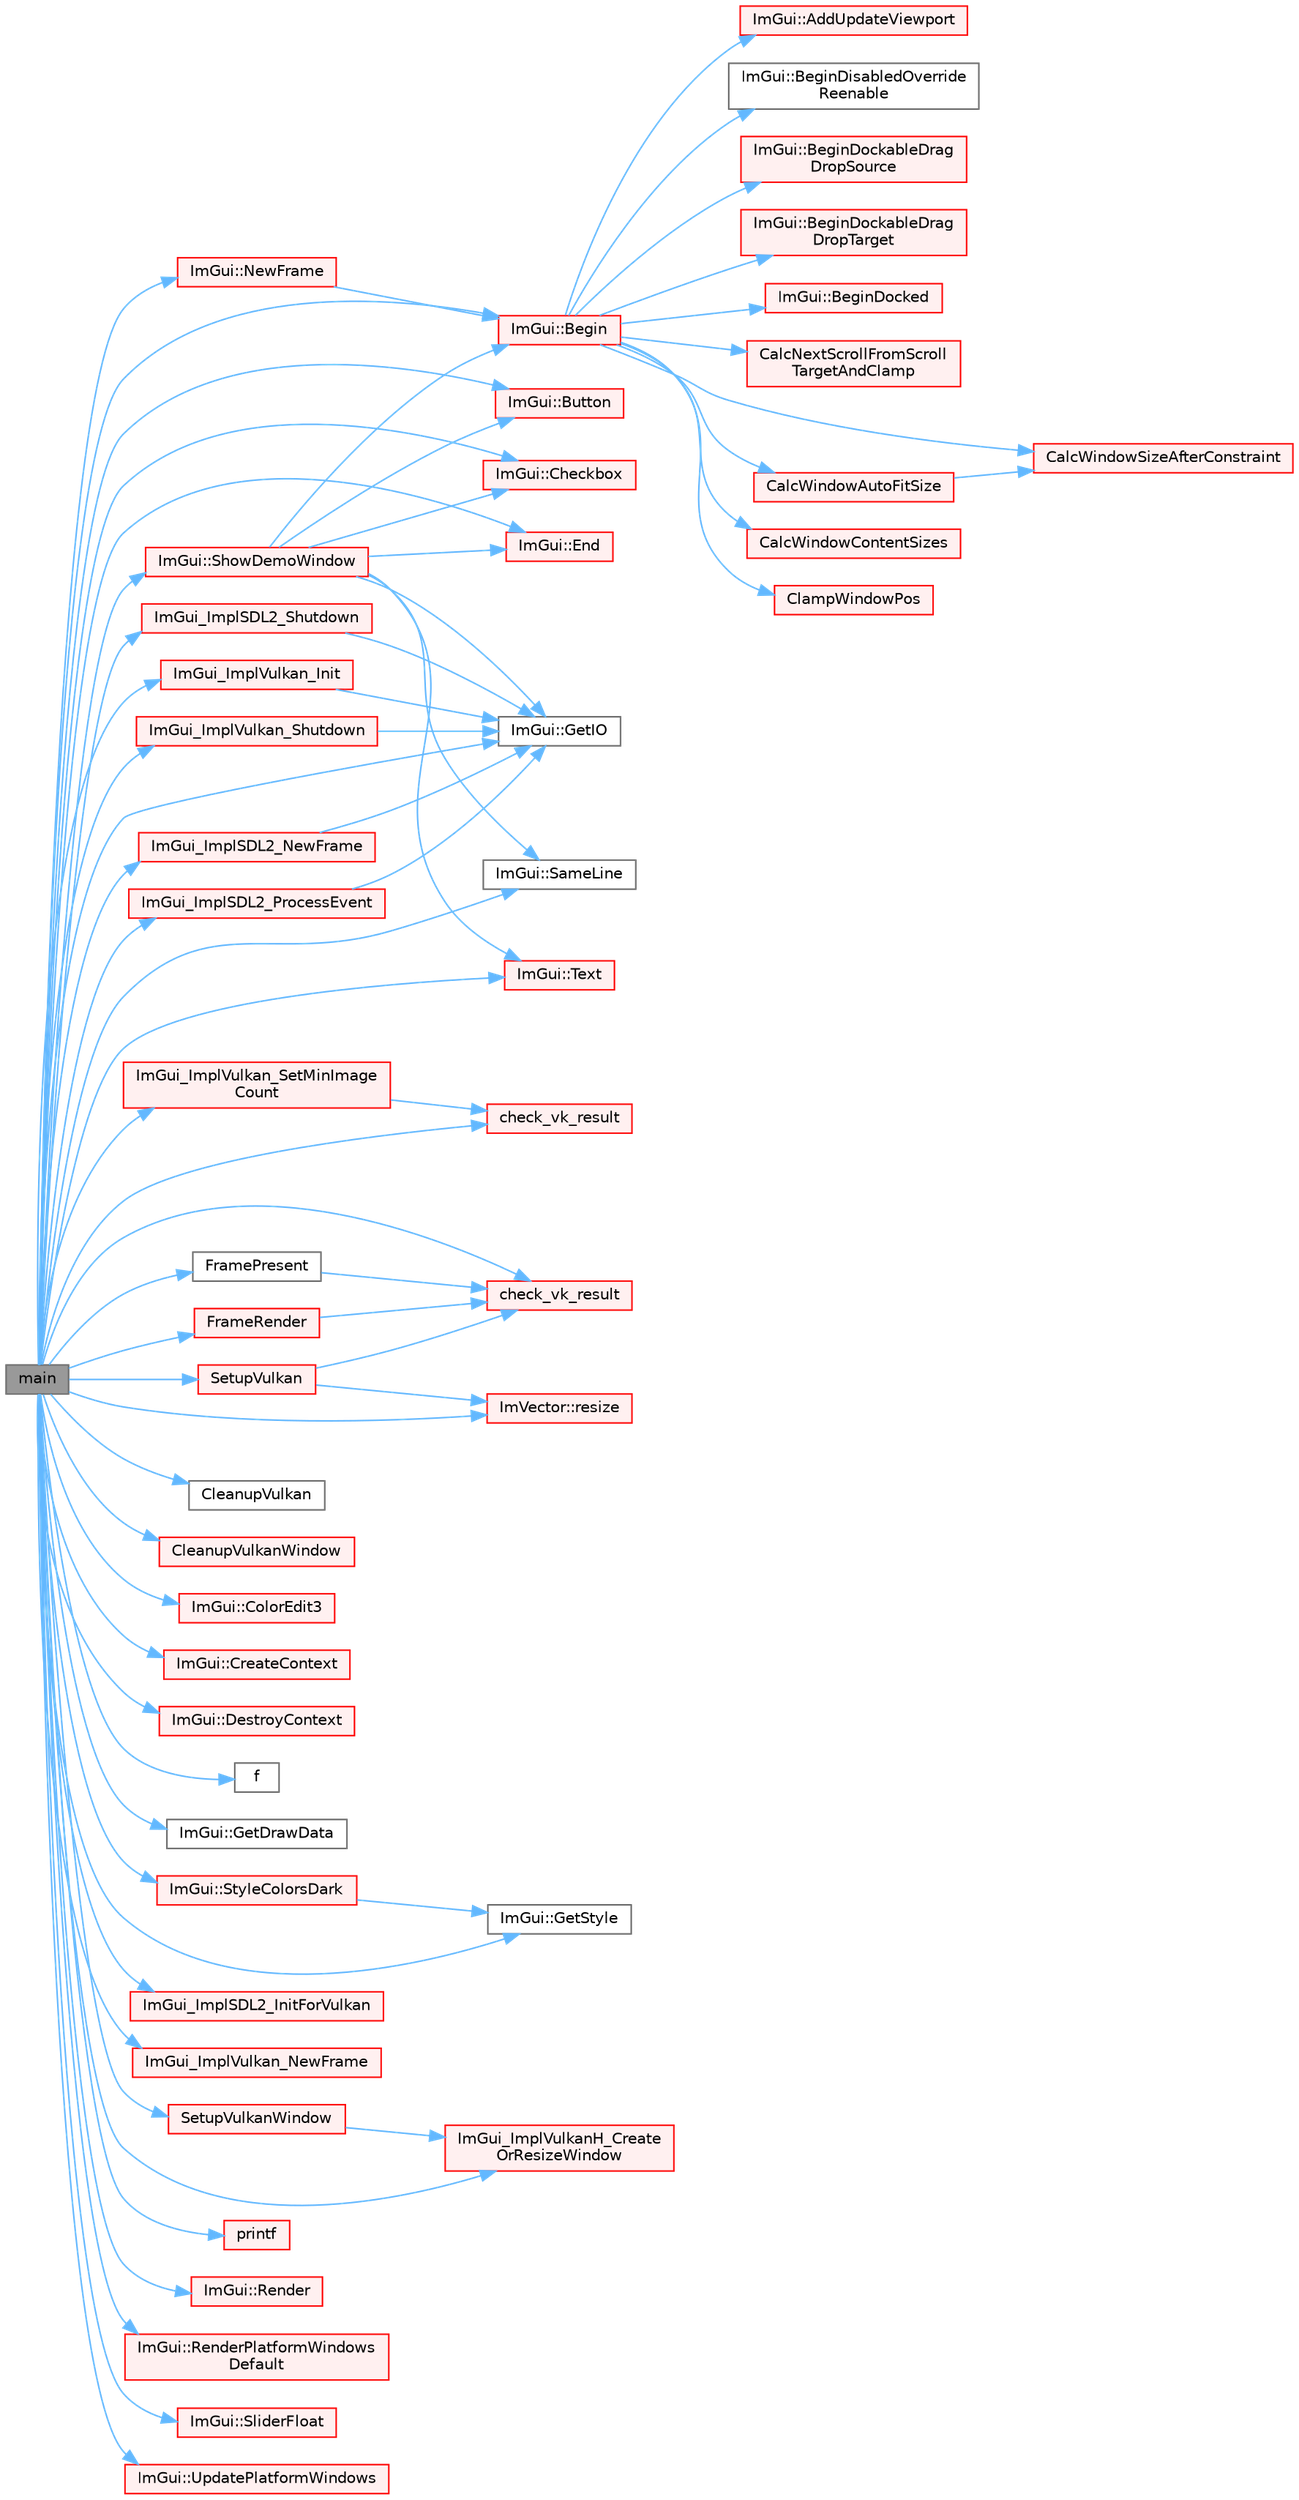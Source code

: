 digraph "main"
{
 // LATEX_PDF_SIZE
  bgcolor="transparent";
  edge [fontname=Helvetica,fontsize=10,labelfontname=Helvetica,labelfontsize=10];
  node [fontname=Helvetica,fontsize=10,shape=box,height=0.2,width=0.4];
  rankdir="LR";
  Node1 [id="Node000001",label="main",height=0.2,width=0.4,color="gray40", fillcolor="grey60", style="filled", fontcolor="black",tooltip=" "];
  Node1 -> Node2 [id="edge1_Node000001_Node000002",color="steelblue1",style="solid",tooltip=" "];
  Node2 [id="Node000002",label="ImGui::Begin",height=0.2,width=0.4,color="red", fillcolor="#FFF0F0", style="filled",URL="$namespace_im_gui.html#a581e58db0bc930bafa4a5d23093a2b99",tooltip=" "];
  Node2 -> Node3 [id="edge2_Node000002_Node000003",color="steelblue1",style="solid",tooltip=" "];
  Node3 [id="Node000003",label="ImGui::AddUpdateViewport",height=0.2,width=0.4,color="red", fillcolor="#FFF0F0", style="filled",URL="$namespace_im_gui.html#ada58e5d3e2efc3cef60f213d771408d8",tooltip=" "];
  Node2 -> Node24 [id="edge3_Node000002_Node000024",color="steelblue1",style="solid",tooltip=" "];
  Node24 [id="Node000024",label="ImGui::BeginDisabledOverride\lReenable",height=0.2,width=0.4,color="grey40", fillcolor="white", style="filled",URL="$namespace_im_gui.html#a26b36756e219b7129f894e1c2feb17a8",tooltip=" "];
  Node2 -> Node25 [id="edge4_Node000002_Node000025",color="steelblue1",style="solid",tooltip=" "];
  Node25 [id="Node000025",label="ImGui::BeginDockableDrag\lDropSource",height=0.2,width=0.4,color="red", fillcolor="#FFF0F0", style="filled",URL="$namespace_im_gui.html#a7a435b1565d4884e42a5ee5667f21a1f",tooltip=" "];
  Node2 -> Node374 [id="edge5_Node000002_Node000374",color="steelblue1",style="solid",tooltip=" "];
  Node374 [id="Node000374",label="ImGui::BeginDockableDrag\lDropTarget",height=0.2,width=0.4,color="red", fillcolor="#FFF0F0", style="filled",URL="$namespace_im_gui.html#a1725ff3becdb963b97c16d69d4c9f308",tooltip=" "];
  Node2 -> Node416 [id="edge6_Node000002_Node000416",color="steelblue1",style="solid",tooltip=" "];
  Node416 [id="Node000416",label="ImGui::BeginDocked",height=0.2,width=0.4,color="red", fillcolor="#FFF0F0", style="filled",URL="$namespace_im_gui.html#a627bb85e7c0ab597360f63719bfb1e55",tooltip=" "];
  Node2 -> Node267 [id="edge7_Node000002_Node000267",color="steelblue1",style="solid",tooltip=" "];
  Node267 [id="Node000267",label="CalcNextScrollFromScroll\lTargetAndClamp",height=0.2,width=0.4,color="red", fillcolor="#FFF0F0", style="filled",URL="$imgui_8cpp.html#a07abb80a54115cb5cf9da03351e29533",tooltip=" "];
  Node2 -> Node243 [id="edge8_Node000002_Node000243",color="steelblue1",style="solid",tooltip=" "];
  Node243 [id="Node000243",label="CalcWindowAutoFitSize",height=0.2,width=0.4,color="red", fillcolor="#FFF0F0", style="filled",URL="$imgui_8cpp.html#acbe6338daf87dc6ab636f02f1367eb41",tooltip=" "];
  Node243 -> Node246 [id="edge9_Node000243_Node000246",color="steelblue1",style="solid",tooltip=" "];
  Node246 [id="Node000246",label="CalcWindowSizeAfterConstraint",height=0.2,width=0.4,color="red", fillcolor="#FFF0F0", style="filled",URL="$imgui_8cpp.html#a0c4618a6985c33c4936f1d9f1c7b26b4",tooltip=" "];
  Node2 -> Node248 [id="edge10_Node000002_Node000248",color="steelblue1",style="solid",tooltip=" "];
  Node248 [id="Node000248",label="CalcWindowContentSizes",height=0.2,width=0.4,color="red", fillcolor="#FFF0F0", style="filled",URL="$imgui_8cpp.html#a6eddef51b4880a9f1dca88837f71fc6e",tooltip=" "];
  Node2 -> Node246 [id="edge11_Node000002_Node000246",color="steelblue1",style="solid",tooltip=" "];
  Node2 -> Node457 [id="edge12_Node000002_Node000457",color="steelblue1",style="solid",tooltip=" "];
  Node457 [id="Node000457",label="ClampWindowPos",height=0.2,width=0.4,color="red", fillcolor="#FFF0F0", style="filled",URL="$imgui_8cpp.html#a27b88f27774c413d5578ab6a3f989872",tooltip=" "];
  Node1 -> Node512 [id="edge13_Node000001_Node000512",color="steelblue1",style="solid",tooltip=" "];
  Node512 [id="Node000512",label="ImGui::Button",height=0.2,width=0.4,color="red", fillcolor="#FFF0F0", style="filled",URL="$namespace_im_gui.html#a38094c568ce398db5a3abb9d3ac92030",tooltip=" "];
  Node1 -> Node515 [id="edge14_Node000001_Node000515",color="steelblue1",style="solid",tooltip=" "];
  Node515 [id="Node000515",label="check_vk_result",height=0.2,width=0.4,color="red", fillcolor="#FFF0F0", style="filled",URL="$imgui__impl__vulkan_8cpp.html#a1ea6c63eab2860beea5e3c89c1afbbc1",tooltip=" "];
  Node1 -> Node519 [id="edge15_Node000001_Node000519",color="steelblue1",style="solid",tooltip=" "];
  Node519 [id="Node000519",label="check_vk_result",height=0.2,width=0.4,color="red", fillcolor="#FFF0F0", style="filled",URL="$runtime_2imgui_2examples_2example__glfw__vulkan_2main_8cpp.html#a1ea6c63eab2860beea5e3c89c1afbbc1",tooltip=" "];
  Node1 -> Node551 [id="edge16_Node000001_Node000551",color="steelblue1",style="solid",tooltip=" "];
  Node551 [id="Node000551",label="ImGui::Checkbox",height=0.2,width=0.4,color="red", fillcolor="#FFF0F0", style="filled",URL="$namespace_im_gui.html#a57d73c1d0ef807fef734d91024092027",tooltip=" "];
  Node1 -> Node552 [id="edge17_Node000001_Node000552",color="steelblue1",style="solid",tooltip=" "];
  Node552 [id="Node000552",label="CleanupVulkan",height=0.2,width=0.4,color="grey40", fillcolor="white", style="filled",URL="$runtime_2imgui_2examples_2example__glfw__vulkan_2main_8cpp.html#a3a9dce6c5ee14cd9a27a2c2b2e283c58",tooltip=" "];
  Node1 -> Node553 [id="edge18_Node000001_Node000553",color="steelblue1",style="solid",tooltip=" "];
  Node553 [id="Node000553",label="CleanupVulkanWindow",height=0.2,width=0.4,color="red", fillcolor="#FFF0F0", style="filled",URL="$runtime_2imgui_2examples_2example__glfw__vulkan_2main_8cpp.html#a6a857c74986732933a83c25216f8acb3",tooltip=" "];
  Node1 -> Node557 [id="edge19_Node000001_Node000557",color="steelblue1",style="solid",tooltip=" "];
  Node557 [id="Node000557",label="ImGui::ColorEdit3",height=0.2,width=0.4,color="red", fillcolor="#FFF0F0", style="filled",URL="$namespace_im_gui.html#a5afe76ba1c91f07363e40396e7df656e",tooltip=" "];
  Node1 -> Node662 [id="edge20_Node000001_Node000662",color="steelblue1",style="solid",tooltip=" "];
  Node662 [id="Node000662",label="ImGui::CreateContext",height=0.2,width=0.4,color="red", fillcolor="#FFF0F0", style="filled",URL="$namespace_im_gui.html#a4ff6c9ad05a0eba37ce1b5ff1607810a",tooltip=" "];
  Node1 -> Node673 [id="edge21_Node000001_Node000673",color="steelblue1",style="solid",tooltip=" "];
  Node673 [id="Node000673",label="ImGui::DestroyContext",height=0.2,width=0.4,color="red", fillcolor="#FFF0F0", style="filled",URL="$namespace_im_gui.html#ab9132deece575023170cd8e681d0581d",tooltip=" "];
  Node1 -> Node87 [id="edge22_Node000001_Node000087",color="steelblue1",style="solid",tooltip=" "];
  Node87 [id="Node000087",label="ImGui::End",height=0.2,width=0.4,color="red", fillcolor="#FFF0F0", style="filled",URL="$namespace_im_gui.html#a5479d93794a004c67ceb6d13f37c8254",tooltip=" "];
  Node1 -> Node7 [id="edge23_Node000001_Node000007",color="steelblue1",style="solid",tooltip=" "];
  Node7 [id="Node000007",label="f",height=0.2,width=0.4,color="grey40", fillcolor="white", style="filled",URL="$cxx11__tensor__map_8cpp.html#a7f507fea02198f6cb81c86640c7b1a4e",tooltip=" "];
  Node1 -> Node686 [id="edge24_Node000001_Node000686",color="steelblue1",style="solid",tooltip=" "];
  Node686 [id="Node000686",label="FramePresent",height=0.2,width=0.4,color="grey40", fillcolor="white", style="filled",URL="$runtime_2imgui_2examples_2example__glfw__vulkan_2main_8cpp.html#af985647537c2a378b57ad961c689253c",tooltip=" "];
  Node686 -> Node519 [id="edge25_Node000686_Node000519",color="steelblue1",style="solid",tooltip=" "];
  Node1 -> Node687 [id="edge26_Node000001_Node000687",color="steelblue1",style="solid",tooltip=" "];
  Node687 [id="Node000687",label="FrameRender",height=0.2,width=0.4,color="red", fillcolor="#FFF0F0", style="filled",URL="$runtime_2imgui_2examples_2example__glfw__vulkan_2main_8cpp.html#a565b7bd1b35474040834a26cf1cba856",tooltip=" "];
  Node687 -> Node519 [id="edge27_Node000687_Node000519",color="steelblue1",style="solid",tooltip=" "];
  Node1 -> Node696 [id="edge28_Node000001_Node000696",color="steelblue1",style="solid",tooltip=" "];
  Node696 [id="Node000696",label="ImGui::GetDrawData",height=0.2,width=0.4,color="grey40", fillcolor="white", style="filled",URL="$namespace_im_gui.html#ab73131dc44b1267dac04f0c2bb0af983",tooltip=" "];
  Node1 -> Node676 [id="edge29_Node000001_Node000676",color="steelblue1",style="solid",tooltip=" "];
  Node676 [id="Node000676",label="ImGui::GetIO",height=0.2,width=0.4,color="grey40", fillcolor="white", style="filled",URL="$namespace_im_gui.html#a3179e560812f878f3961ce803a5d9302",tooltip=" "];
  Node1 -> Node697 [id="edge30_Node000001_Node000697",color="steelblue1",style="solid",tooltip=" "];
  Node697 [id="Node000697",label="ImGui::GetStyle",height=0.2,width=0.4,color="grey40", fillcolor="white", style="filled",URL="$namespace_im_gui.html#abafef4bb3e3654efd96a47b2e22870a7",tooltip=" "];
  Node1 -> Node698 [id="edge31_Node000001_Node000698",color="steelblue1",style="solid",tooltip=" "];
  Node698 [id="Node000698",label="ImGui_ImplSDL2_InitForVulkan",height=0.2,width=0.4,color="red", fillcolor="#FFF0F0", style="filled",URL="$imgui__impl__sdl2_8cpp.html#a37fa767ee8df754bd923b1d1e4de55a7",tooltip=" "];
  Node1 -> Node719 [id="edge32_Node000001_Node000719",color="steelblue1",style="solid",tooltip=" "];
  Node719 [id="Node000719",label="ImGui_ImplSDL2_NewFrame",height=0.2,width=0.4,color="red", fillcolor="#FFF0F0", style="filled",URL="$imgui__impl__sdl2_8cpp.html#ade7f27ebdb4261e5e9184379677e0bac",tooltip=" "];
  Node719 -> Node676 [id="edge33_Node000719_Node000676",color="steelblue1",style="solid",tooltip=" "];
  Node1 -> Node739 [id="edge34_Node000001_Node000739",color="steelblue1",style="solid",tooltip=" "];
  Node739 [id="Node000739",label="ImGui_ImplSDL2_ProcessEvent",height=0.2,width=0.4,color="red", fillcolor="#FFF0F0", style="filled",URL="$imgui__impl__sdl2_8cpp.html#af02f4ad765d4f65b334eb14a4065f8eb",tooltip=" "];
  Node739 -> Node676 [id="edge35_Node000739_Node000676",color="steelblue1",style="solid",tooltip=" "];
  Node1 -> Node750 [id="edge36_Node000001_Node000750",color="steelblue1",style="solid",tooltip=" "];
  Node750 [id="Node000750",label="ImGui_ImplSDL2_Shutdown",height=0.2,width=0.4,color="red", fillcolor="#FFF0F0", style="filled",URL="$imgui__impl__sdl2_8cpp.html#af32b62f3df7cef2d1b3a88b8fb96d811",tooltip=" "];
  Node750 -> Node676 [id="edge37_Node000750_Node000676",color="steelblue1",style="solid",tooltip=" "];
  Node1 -> Node752 [id="edge38_Node000001_Node000752",color="steelblue1",style="solid",tooltip=" "];
  Node752 [id="Node000752",label="ImGui_ImplVulkan_Init",height=0.2,width=0.4,color="red", fillcolor="#FFF0F0", style="filled",URL="$imgui__impl__vulkan_8cpp.html#aaa4bf09f14943bc282c433b9bcb4d81f",tooltip=" "];
  Node752 -> Node676 [id="edge39_Node000752_Node000676",color="steelblue1",style="solid",tooltip=" "];
  Node1 -> Node771 [id="edge40_Node000001_Node000771",color="steelblue1",style="solid",tooltip=" "];
  Node771 [id="Node000771",label="ImGui_ImplVulkan_NewFrame",height=0.2,width=0.4,color="red", fillcolor="#FFF0F0", style="filled",URL="$imgui__impl__vulkan_8cpp.html#a4c03e9375aa038eb0745c802af07fb21",tooltip=" "];
  Node1 -> Node847 [id="edge41_Node000001_Node000847",color="steelblue1",style="solid",tooltip=" "];
  Node847 [id="Node000847",label="ImGui_ImplVulkan_SetMinImage\lCount",height=0.2,width=0.4,color="red", fillcolor="#FFF0F0", style="filled",URL="$imgui__impl__vulkan_8cpp.html#ae028fe3e0796e9960d9aa5119df87f4f",tooltip=" "];
  Node847 -> Node515 [id="edge42_Node000847_Node000515",color="steelblue1",style="solid",tooltip=" "];
  Node1 -> Node849 [id="edge43_Node000001_Node000849",color="steelblue1",style="solid",tooltip=" "];
  Node849 [id="Node000849",label="ImGui_ImplVulkan_Shutdown",height=0.2,width=0.4,color="red", fillcolor="#FFF0F0", style="filled",URL="$imgui__impl__vulkan_8cpp.html#a5d24b6d00ffdc460712b1966199c28a2",tooltip=" "];
  Node849 -> Node676 [id="edge44_Node000849_Node000676",color="steelblue1",style="solid",tooltip=" "];
  Node1 -> Node759 [id="edge45_Node000001_Node000759",color="steelblue1",style="solid",tooltip=" "];
  Node759 [id="Node000759",label="ImGui_ImplVulkanH_Create\lOrResizeWindow",height=0.2,width=0.4,color="red", fillcolor="#FFF0F0", style="filled",URL="$imgui__impl__vulkan_8cpp.html#a8649c8725c938c7c47ec98d2c006638f",tooltip=" "];
  Node1 -> Node852 [id="edge46_Node000001_Node000852",color="steelblue1",style="solid",tooltip=" "];
  Node852 [id="Node000852",label="ImGui::NewFrame",height=0.2,width=0.4,color="red", fillcolor="#FFF0F0", style="filled",URL="$namespace_im_gui.html#ab3f1fc018f903b7ad79fd10663375774",tooltip=" "];
  Node852 -> Node2 [id="edge47_Node000852_Node000002",color="steelblue1",style="solid",tooltip=" "];
  Node1 -> Node589 [id="edge48_Node000001_Node000589",color="steelblue1",style="solid",tooltip=" "];
  Node589 [id="Node000589",label="printf",height=0.2,width=0.4,color="red", fillcolor="#FFF0F0", style="filled",URL="$printf_8h.html#aee3ed3a831f25f07e7be3919fff2203a",tooltip=" "];
  Node1 -> Node1000 [id="edge49_Node000001_Node001000",color="steelblue1",style="solid",tooltip=" "];
  Node1000 [id="Node001000",label="ImGui::Render",height=0.2,width=0.4,color="red", fillcolor="#FFF0F0", style="filled",URL="$namespace_im_gui.html#ab51a164f547317c16c441f1599e3946d",tooltip=" "];
  Node1 -> Node1045 [id="edge50_Node000001_Node001045",color="steelblue1",style="solid",tooltip=" "];
  Node1045 [id="Node001045",label="ImGui::RenderPlatformWindows\lDefault",height=0.2,width=0.4,color="red", fillcolor="#FFF0F0", style="filled",URL="$namespace_im_gui.html#a6b071e16d5fd79c23459135ff562bef5",tooltip=" "];
  Node1 -> Node109 [id="edge51_Node000001_Node000109",color="steelblue1",style="solid",tooltip=" "];
  Node109 [id="Node000109",label="ImVector::resize",height=0.2,width=0.4,color="red", fillcolor="#FFF0F0", style="filled",URL="$struct_im_vector.html#ac371dd62e56ae486b1a5038cf07eee56",tooltip=" "];
  Node1 -> Node177 [id="edge52_Node000001_Node000177",color="steelblue1",style="solid",tooltip=" "];
  Node177 [id="Node000177",label="ImGui::SameLine",height=0.2,width=0.4,color="grey40", fillcolor="white", style="filled",URL="$namespace_im_gui.html#addd433eb3aae59119e341e80db474f66",tooltip=" "];
  Node1 -> Node1046 [id="edge53_Node000001_Node001046",color="steelblue1",style="solid",tooltip=" "];
  Node1046 [id="Node001046",label="SetupVulkan",height=0.2,width=0.4,color="red", fillcolor="#FFF0F0", style="filled",URL="$runtime_2imgui_2examples_2example__glfw__vulkan_2main_8cpp.html#a2c55f4f60c2f29b7a16c0de9cfb83da6",tooltip=" "];
  Node1046 -> Node519 [id="edge54_Node001046_Node000519",color="steelblue1",style="solid",tooltip=" "];
  Node1046 -> Node109 [id="edge55_Node001046_Node000109",color="steelblue1",style="solid",tooltip=" "];
  Node1 -> Node1050 [id="edge56_Node000001_Node001050",color="steelblue1",style="solid",tooltip=" "];
  Node1050 [id="Node001050",label="SetupVulkanWindow",height=0.2,width=0.4,color="red", fillcolor="#FFF0F0", style="filled",URL="$runtime_2imgui_2examples_2example__glfw__vulkan_2main_8cpp.html#a4d5220e9b79fa1519a524beb13ebcf8a",tooltip=" "];
  Node1050 -> Node759 [id="edge57_Node001050_Node000759",color="steelblue1",style="solid",tooltip=" "];
  Node1 -> Node1051 [id="edge58_Node000001_Node001051",color="steelblue1",style="solid",tooltip=" "];
  Node1051 [id="Node001051",label="ImGui::ShowDemoWindow",height=0.2,width=0.4,color="red", fillcolor="#FFF0F0", style="filled",URL="$namespace_im_gui.html#af95643a0ce4893b9e57c12991922fb18",tooltip=" "];
  Node1051 -> Node2 [id="edge59_Node001051_Node000002",color="steelblue1",style="solid",tooltip=" "];
  Node1051 -> Node512 [id="edge60_Node001051_Node000512",color="steelblue1",style="solid",tooltip=" "];
  Node1051 -> Node551 [id="edge61_Node001051_Node000551",color="steelblue1",style="solid",tooltip=" "];
  Node1051 -> Node87 [id="edge62_Node001051_Node000087",color="steelblue1",style="solid",tooltip=" "];
  Node1051 -> Node676 [id="edge63_Node001051_Node000676",color="steelblue1",style="solid",tooltip=" "];
  Node1051 -> Node177 [id="edge64_Node001051_Node000177",color="steelblue1",style="solid",tooltip=" "];
  Node1051 -> Node565 [id="edge65_Node001051_Node000565",color="steelblue1",style="solid",tooltip=" "];
  Node565 [id="Node000565",label="ImGui::Text",height=0.2,width=0.4,color="red", fillcolor="#FFF0F0", style="filled",URL="$namespace_im_gui.html#a9e7b83611fe441d54fad2effb4bf4965",tooltip=" "];
  Node1 -> Node1101 [id="edge66_Node000001_Node001101",color="steelblue1",style="solid",tooltip=" "];
  Node1101 [id="Node001101",label="ImGui::SliderFloat",height=0.2,width=0.4,color="red", fillcolor="#FFF0F0", style="filled",URL="$namespace_im_gui.html#a864f761801792a0cc5ce3408f3392cfc",tooltip=" "];
  Node1 -> Node1493 [id="edge67_Node000001_Node001493",color="steelblue1",style="solid",tooltip=" "];
  Node1493 [id="Node001493",label="ImGui::StyleColorsDark",height=0.2,width=0.4,color="red", fillcolor="#FFF0F0", style="filled",URL="$namespace_im_gui.html#a26c67fc14081b359566d5e135cd8c767",tooltip=" "];
  Node1493 -> Node697 [id="edge68_Node001493_Node000697",color="steelblue1",style="solid",tooltip=" "];
  Node1 -> Node565 [id="edge69_Node000001_Node000565",color="steelblue1",style="solid",tooltip=" "];
  Node1 -> Node1496 [id="edge70_Node000001_Node001496",color="steelblue1",style="solid",tooltip=" "];
  Node1496 [id="Node001496",label="ImGui::UpdatePlatformWindows",height=0.2,width=0.4,color="red", fillcolor="#FFF0F0", style="filled",URL="$namespace_im_gui.html#aec5bbce3200aa681dac6a1915ef07f60",tooltip=" "];
}
